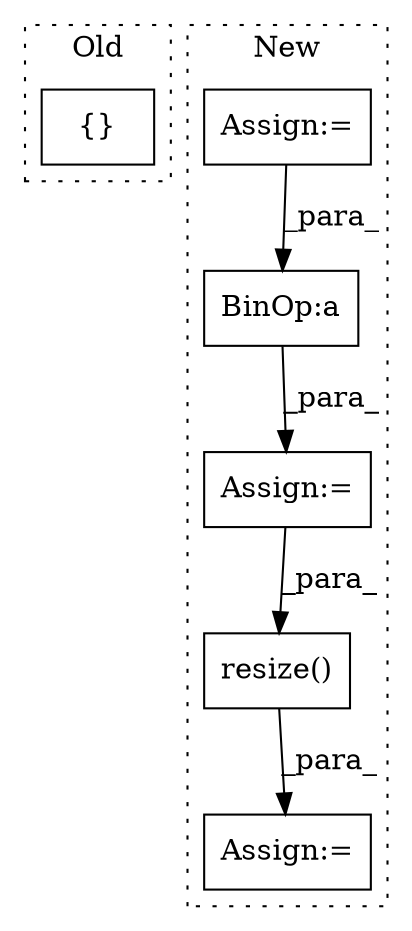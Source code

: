 digraph G {
subgraph cluster0 {
1 [label="{}" a="59" s="2704,2713" l="1,0" shape="box"];
label = "Old";
style="dotted";
}
subgraph cluster1 {
2 [label="resize()" a="75" s="4766,4784" l="11,1" shape="box"];
3 [label="Assign:=" a="68" s="4763" l="3" shape="box"];
4 [label="Assign:=" a="68" s="4724" l="3" shape="box"];
5 [label="BinOp:a" a="82" s="4729" l="3" shape="box"];
6 [label="Assign:=" a="68" s="4708" l="3" shape="box"];
label = "New";
style="dotted";
}
2 -> 3 [label="_para_"];
4 -> 2 [label="_para_"];
5 -> 4 [label="_para_"];
6 -> 5 [label="_para_"];
}